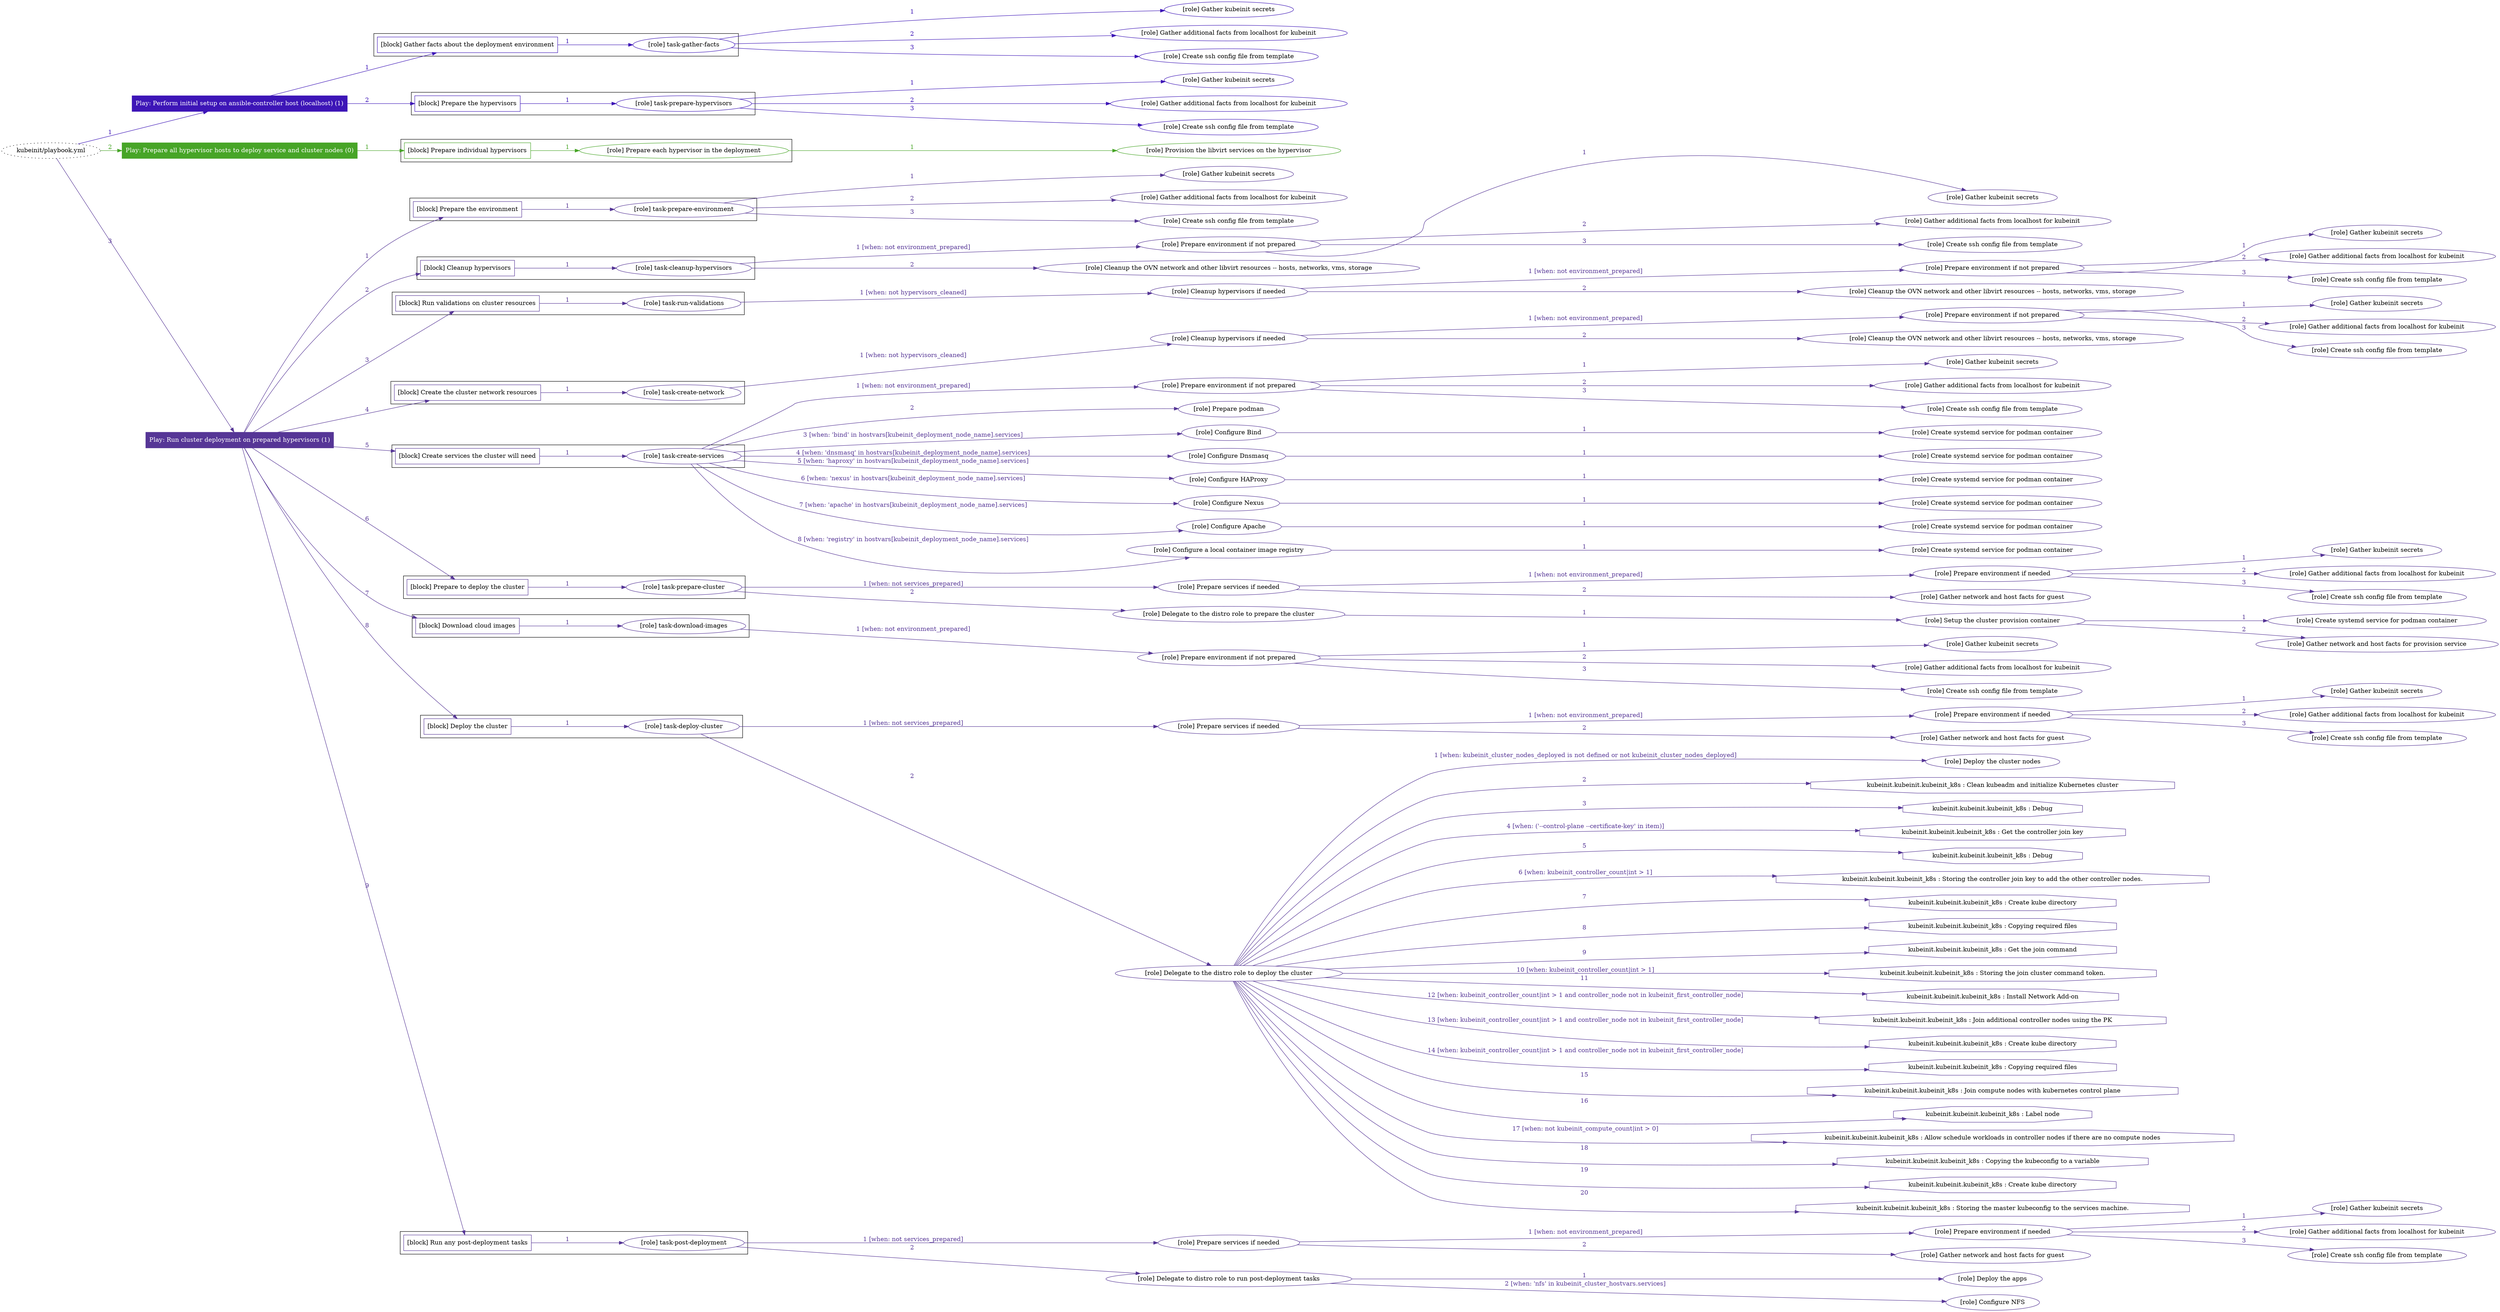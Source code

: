 digraph {
	graph [concentrate=true ordering=in rankdir=LR ratio=fill]
	edge [esep=5 sep=10]
	"kubeinit/playbook.yml" [URL="/home/runner/work/kubeinit/kubeinit/kubeinit/playbook.yml" id=playbook_e849020c style=dotted]
	play_079b0f81 [label="Play: Perform initial setup on ansible-controller host (localhost) (1)" URL="/home/runner/work/kubeinit/kubeinit/kubeinit/playbook.yml" color="#3d15b7" fontcolor="#ffffff" id=play_079b0f81 shape=box style=filled tooltip=localhost]
	"kubeinit/playbook.yml" -> play_079b0f81 [label="1 " color="#3d15b7" fontcolor="#3d15b7" id=edge_45ad3852 labeltooltip="1 " tooltip="1 "]
	subgraph "Gather kubeinit secrets" {
		role_7ce505f7 [label="[role] Gather kubeinit secrets" URL="/home/runner/.ansible/collections/ansible_collections/kubeinit/kubeinit/roles/kubeinit_prepare/tasks/gather_kubeinit_facts.yml" color="#3d15b7" id=role_7ce505f7 tooltip="Gather kubeinit secrets"]
	}
	subgraph "Gather additional facts from localhost for kubeinit" {
		role_3040c0e3 [label="[role] Gather additional facts from localhost for kubeinit" URL="/home/runner/.ansible/collections/ansible_collections/kubeinit/kubeinit/roles/kubeinit_prepare/tasks/gather_kubeinit_facts.yml" color="#3d15b7" id=role_3040c0e3 tooltip="Gather additional facts from localhost for kubeinit"]
	}
	subgraph "Create ssh config file from template" {
		role_af6deee8 [label="[role] Create ssh config file from template" URL="/home/runner/.ansible/collections/ansible_collections/kubeinit/kubeinit/roles/kubeinit_prepare/tasks/gather_kubeinit_facts.yml" color="#3d15b7" id=role_af6deee8 tooltip="Create ssh config file from template"]
	}
	subgraph "task-gather-facts" {
		role_af13029f [label="[role] task-gather-facts" URL="/home/runner/work/kubeinit/kubeinit/kubeinit/playbook.yml" color="#3d15b7" id=role_af13029f tooltip="task-gather-facts"]
		role_af13029f -> role_7ce505f7 [label="1 " color="#3d15b7" fontcolor="#3d15b7" id=edge_8f11e884 labeltooltip="1 " tooltip="1 "]
		role_af13029f -> role_3040c0e3 [label="2 " color="#3d15b7" fontcolor="#3d15b7" id=edge_c54538ff labeltooltip="2 " tooltip="2 "]
		role_af13029f -> role_af6deee8 [label="3 " color="#3d15b7" fontcolor="#3d15b7" id=edge_5f735859 labeltooltip="3 " tooltip="3 "]
	}
	subgraph "Gather kubeinit secrets" {
		role_069b675f [label="[role] Gather kubeinit secrets" URL="/home/runner/.ansible/collections/ansible_collections/kubeinit/kubeinit/roles/kubeinit_prepare/tasks/gather_kubeinit_facts.yml" color="#3d15b7" id=role_069b675f tooltip="Gather kubeinit secrets"]
	}
	subgraph "Gather additional facts from localhost for kubeinit" {
		role_322cee7b [label="[role] Gather additional facts from localhost for kubeinit" URL="/home/runner/.ansible/collections/ansible_collections/kubeinit/kubeinit/roles/kubeinit_prepare/tasks/gather_kubeinit_facts.yml" color="#3d15b7" id=role_322cee7b tooltip="Gather additional facts from localhost for kubeinit"]
	}
	subgraph "Create ssh config file from template" {
		role_4ddb1b45 [label="[role] Create ssh config file from template" URL="/home/runner/.ansible/collections/ansible_collections/kubeinit/kubeinit/roles/kubeinit_prepare/tasks/gather_kubeinit_facts.yml" color="#3d15b7" id=role_4ddb1b45 tooltip="Create ssh config file from template"]
	}
	subgraph "task-prepare-hypervisors" {
		role_40b99a8b [label="[role] task-prepare-hypervisors" URL="/home/runner/work/kubeinit/kubeinit/kubeinit/playbook.yml" color="#3d15b7" id=role_40b99a8b tooltip="task-prepare-hypervisors"]
		role_40b99a8b -> role_069b675f [label="1 " color="#3d15b7" fontcolor="#3d15b7" id=edge_ca0669f1 labeltooltip="1 " tooltip="1 "]
		role_40b99a8b -> role_322cee7b [label="2 " color="#3d15b7" fontcolor="#3d15b7" id=edge_b0c75333 labeltooltip="2 " tooltip="2 "]
		role_40b99a8b -> role_4ddb1b45 [label="3 " color="#3d15b7" fontcolor="#3d15b7" id=edge_7d9daab2 labeltooltip="3 " tooltip="3 "]
	}
	subgraph "Play: Perform initial setup on ansible-controller host (localhost) (1)" {
		play_079b0f81 -> block_33bbad3a [label=1 color="#3d15b7" fontcolor="#3d15b7" id=edge_59000c65 labeltooltip=1 tooltip=1]
		subgraph cluster_block_33bbad3a {
			block_33bbad3a [label="[block] Gather facts about the deployment environment" URL="/home/runner/work/kubeinit/kubeinit/kubeinit/playbook.yml" color="#3d15b7" id=block_33bbad3a labeltooltip="Gather facts about the deployment environment" shape=box tooltip="Gather facts about the deployment environment"]
			block_33bbad3a -> role_af13029f [label="1 " color="#3d15b7" fontcolor="#3d15b7" id=edge_e6eac797 labeltooltip="1 " tooltip="1 "]
		}
		play_079b0f81 -> block_6f59010f [label=2 color="#3d15b7" fontcolor="#3d15b7" id=edge_a3f970d8 labeltooltip=2 tooltip=2]
		subgraph cluster_block_6f59010f {
			block_6f59010f [label="[block] Prepare the hypervisors" URL="/home/runner/work/kubeinit/kubeinit/kubeinit/playbook.yml" color="#3d15b7" id=block_6f59010f labeltooltip="Prepare the hypervisors" shape=box tooltip="Prepare the hypervisors"]
			block_6f59010f -> role_40b99a8b [label="1 " color="#3d15b7" fontcolor="#3d15b7" id=edge_31436767 labeltooltip="1 " tooltip="1 "]
		}
	}
	play_d72ebd7b [label="Play: Prepare all hypervisor hosts to deploy service and cluster nodes (0)" URL="/home/runner/work/kubeinit/kubeinit/kubeinit/playbook.yml" color="#47a527" fontcolor="#ffffff" id=play_d72ebd7b shape=box style=filled tooltip="Play: Prepare all hypervisor hosts to deploy service and cluster nodes (0)"]
	"kubeinit/playbook.yml" -> play_d72ebd7b [label="2 " color="#47a527" fontcolor="#47a527" id=edge_b69e019f labeltooltip="2 " tooltip="2 "]
	subgraph "Provision the libvirt services on the hypervisor" {
		role_a6e4a046 [label="[role] Provision the libvirt services on the hypervisor" URL="/home/runner/.ansible/collections/ansible_collections/kubeinit/kubeinit/roles/kubeinit_prepare/tasks/prepare_hypervisor.yml" color="#47a527" id=role_a6e4a046 tooltip="Provision the libvirt services on the hypervisor"]
	}
	subgraph "Prepare each hypervisor in the deployment" {
		role_777d78fd [label="[role] Prepare each hypervisor in the deployment" URL="/home/runner/work/kubeinit/kubeinit/kubeinit/playbook.yml" color="#47a527" id=role_777d78fd tooltip="Prepare each hypervisor in the deployment"]
		role_777d78fd -> role_a6e4a046 [label="1 " color="#47a527" fontcolor="#47a527" id=edge_11109579 labeltooltip="1 " tooltip="1 "]
	}
	subgraph "Play: Prepare all hypervisor hosts to deploy service and cluster nodes (0)" {
		play_d72ebd7b -> block_11d56744 [label=1 color="#47a527" fontcolor="#47a527" id=edge_45d19533 labeltooltip=1 tooltip=1]
		subgraph cluster_block_11d56744 {
			block_11d56744 [label="[block] Prepare individual hypervisors" URL="/home/runner/work/kubeinit/kubeinit/kubeinit/playbook.yml" color="#47a527" id=block_11d56744 labeltooltip="Prepare individual hypervisors" shape=box tooltip="Prepare individual hypervisors"]
			block_11d56744 -> role_777d78fd [label="1 " color="#47a527" fontcolor="#47a527" id=edge_4df86a5a labeltooltip="1 " tooltip="1 "]
		}
	}
	play_868ede8a [label="Play: Run cluster deployment on prepared hypervisors (1)" URL="/home/runner/work/kubeinit/kubeinit/kubeinit/playbook.yml" color="#563696" fontcolor="#ffffff" id=play_868ede8a shape=box style=filled tooltip=localhost]
	"kubeinit/playbook.yml" -> play_868ede8a [label="3 " color="#563696" fontcolor="#563696" id=edge_f9e24354 labeltooltip="3 " tooltip="3 "]
	subgraph "Gather kubeinit secrets" {
		role_c3c502f3 [label="[role] Gather kubeinit secrets" URL="/home/runner/.ansible/collections/ansible_collections/kubeinit/kubeinit/roles/kubeinit_prepare/tasks/gather_kubeinit_facts.yml" color="#563696" id=role_c3c502f3 tooltip="Gather kubeinit secrets"]
	}
	subgraph "Gather additional facts from localhost for kubeinit" {
		role_27700360 [label="[role] Gather additional facts from localhost for kubeinit" URL="/home/runner/.ansible/collections/ansible_collections/kubeinit/kubeinit/roles/kubeinit_prepare/tasks/gather_kubeinit_facts.yml" color="#563696" id=role_27700360 tooltip="Gather additional facts from localhost for kubeinit"]
	}
	subgraph "Create ssh config file from template" {
		role_dd442590 [label="[role] Create ssh config file from template" URL="/home/runner/.ansible/collections/ansible_collections/kubeinit/kubeinit/roles/kubeinit_prepare/tasks/gather_kubeinit_facts.yml" color="#563696" id=role_dd442590 tooltip="Create ssh config file from template"]
	}
	subgraph "task-prepare-environment" {
		role_13a9c246 [label="[role] task-prepare-environment" URL="/home/runner/work/kubeinit/kubeinit/kubeinit/playbook.yml" color="#563696" id=role_13a9c246 tooltip="task-prepare-environment"]
		role_13a9c246 -> role_c3c502f3 [label="1 " color="#563696" fontcolor="#563696" id=edge_f182b093 labeltooltip="1 " tooltip="1 "]
		role_13a9c246 -> role_27700360 [label="2 " color="#563696" fontcolor="#563696" id=edge_5d416e3d labeltooltip="2 " tooltip="2 "]
		role_13a9c246 -> role_dd442590 [label="3 " color="#563696" fontcolor="#563696" id=edge_e9f1d6d3 labeltooltip="3 " tooltip="3 "]
	}
	subgraph "Gather kubeinit secrets" {
		role_23d960bb [label="[role] Gather kubeinit secrets" URL="/home/runner/.ansible/collections/ansible_collections/kubeinit/kubeinit/roles/kubeinit_prepare/tasks/gather_kubeinit_facts.yml" color="#563696" id=role_23d960bb tooltip="Gather kubeinit secrets"]
	}
	subgraph "Gather additional facts from localhost for kubeinit" {
		role_8ba2eb3c [label="[role] Gather additional facts from localhost for kubeinit" URL="/home/runner/.ansible/collections/ansible_collections/kubeinit/kubeinit/roles/kubeinit_prepare/tasks/gather_kubeinit_facts.yml" color="#563696" id=role_8ba2eb3c tooltip="Gather additional facts from localhost for kubeinit"]
	}
	subgraph "Create ssh config file from template" {
		role_41c95853 [label="[role] Create ssh config file from template" URL="/home/runner/.ansible/collections/ansible_collections/kubeinit/kubeinit/roles/kubeinit_prepare/tasks/gather_kubeinit_facts.yml" color="#563696" id=role_41c95853 tooltip="Create ssh config file from template"]
	}
	subgraph "Prepare environment if not prepared" {
		role_49005a04 [label="[role] Prepare environment if not prepared" URL="/home/runner/.ansible/collections/ansible_collections/kubeinit/kubeinit/roles/kubeinit_prepare/tasks/cleanup_hypervisors.yml" color="#563696" id=role_49005a04 tooltip="Prepare environment if not prepared"]
		role_49005a04 -> role_23d960bb [label="1 " color="#563696" fontcolor="#563696" id=edge_0268568c labeltooltip="1 " tooltip="1 "]
		role_49005a04 -> role_8ba2eb3c [label="2 " color="#563696" fontcolor="#563696" id=edge_fe0e7347 labeltooltip="2 " tooltip="2 "]
		role_49005a04 -> role_41c95853 [label="3 " color="#563696" fontcolor="#563696" id=edge_14f6a1d4 labeltooltip="3 " tooltip="3 "]
	}
	subgraph "Cleanup the OVN network and other libvirt resources -- hosts, networks, vms, storage" {
		role_a26b1030 [label="[role] Cleanup the OVN network and other libvirt resources -- hosts, networks, vms, storage" URL="/home/runner/.ansible/collections/ansible_collections/kubeinit/kubeinit/roles/kubeinit_prepare/tasks/cleanup_hypervisors.yml" color="#563696" id=role_a26b1030 tooltip="Cleanup the OVN network and other libvirt resources -- hosts, networks, vms, storage"]
	}
	subgraph "task-cleanup-hypervisors" {
		role_adb7ee0f [label="[role] task-cleanup-hypervisors" URL="/home/runner/work/kubeinit/kubeinit/kubeinit/playbook.yml" color="#563696" id=role_adb7ee0f tooltip="task-cleanup-hypervisors"]
		role_adb7ee0f -> role_49005a04 [label="1 [when: not environment_prepared]" color="#563696" fontcolor="#563696" id=edge_91eb6842 labeltooltip="1 [when: not environment_prepared]" tooltip="1 [when: not environment_prepared]"]
		role_adb7ee0f -> role_a26b1030 [label="2 " color="#563696" fontcolor="#563696" id=edge_c84b6361 labeltooltip="2 " tooltip="2 "]
	}
	subgraph "Gather kubeinit secrets" {
		role_6688b2fc [label="[role] Gather kubeinit secrets" URL="/home/runner/.ansible/collections/ansible_collections/kubeinit/kubeinit/roles/kubeinit_prepare/tasks/gather_kubeinit_facts.yml" color="#563696" id=role_6688b2fc tooltip="Gather kubeinit secrets"]
	}
	subgraph "Gather additional facts from localhost for kubeinit" {
		role_3ac7d3e2 [label="[role] Gather additional facts from localhost for kubeinit" URL="/home/runner/.ansible/collections/ansible_collections/kubeinit/kubeinit/roles/kubeinit_prepare/tasks/gather_kubeinit_facts.yml" color="#563696" id=role_3ac7d3e2 tooltip="Gather additional facts from localhost for kubeinit"]
	}
	subgraph "Create ssh config file from template" {
		role_f857d53f [label="[role] Create ssh config file from template" URL="/home/runner/.ansible/collections/ansible_collections/kubeinit/kubeinit/roles/kubeinit_prepare/tasks/gather_kubeinit_facts.yml" color="#563696" id=role_f857d53f tooltip="Create ssh config file from template"]
	}
	subgraph "Prepare environment if not prepared" {
		role_62f276fe [label="[role] Prepare environment if not prepared" URL="/home/runner/.ansible/collections/ansible_collections/kubeinit/kubeinit/roles/kubeinit_prepare/tasks/cleanup_hypervisors.yml" color="#563696" id=role_62f276fe tooltip="Prepare environment if not prepared"]
		role_62f276fe -> role_6688b2fc [label="1 " color="#563696" fontcolor="#563696" id=edge_6dbf72d5 labeltooltip="1 " tooltip="1 "]
		role_62f276fe -> role_3ac7d3e2 [label="2 " color="#563696" fontcolor="#563696" id=edge_4fbac6c8 labeltooltip="2 " tooltip="2 "]
		role_62f276fe -> role_f857d53f [label="3 " color="#563696" fontcolor="#563696" id=edge_31f81901 labeltooltip="3 " tooltip="3 "]
	}
	subgraph "Cleanup the OVN network and other libvirt resources -- hosts, networks, vms, storage" {
		role_c0dd82da [label="[role] Cleanup the OVN network and other libvirt resources -- hosts, networks, vms, storage" URL="/home/runner/.ansible/collections/ansible_collections/kubeinit/kubeinit/roles/kubeinit_prepare/tasks/cleanup_hypervisors.yml" color="#563696" id=role_c0dd82da tooltip="Cleanup the OVN network and other libvirt resources -- hosts, networks, vms, storage"]
	}
	subgraph "Cleanup hypervisors if needed" {
		role_70ae37ec [label="[role] Cleanup hypervisors if needed" URL="/home/runner/.ansible/collections/ansible_collections/kubeinit/kubeinit/roles/kubeinit_validations/tasks/main.yml" color="#563696" id=role_70ae37ec tooltip="Cleanup hypervisors if needed"]
		role_70ae37ec -> role_62f276fe [label="1 [when: not environment_prepared]" color="#563696" fontcolor="#563696" id=edge_66e9484f labeltooltip="1 [when: not environment_prepared]" tooltip="1 [when: not environment_prepared]"]
		role_70ae37ec -> role_c0dd82da [label="2 " color="#563696" fontcolor="#563696" id=edge_b42ed8e7 labeltooltip="2 " tooltip="2 "]
	}
	subgraph "task-run-validations" {
		role_9a3d5649 [label="[role] task-run-validations" URL="/home/runner/work/kubeinit/kubeinit/kubeinit/playbook.yml" color="#563696" id=role_9a3d5649 tooltip="task-run-validations"]
		role_9a3d5649 -> role_70ae37ec [label="1 [when: not hypervisors_cleaned]" color="#563696" fontcolor="#563696" id=edge_63b48f54 labeltooltip="1 [when: not hypervisors_cleaned]" tooltip="1 [when: not hypervisors_cleaned]"]
	}
	subgraph "Gather kubeinit secrets" {
		role_241d8875 [label="[role] Gather kubeinit secrets" URL="/home/runner/.ansible/collections/ansible_collections/kubeinit/kubeinit/roles/kubeinit_prepare/tasks/gather_kubeinit_facts.yml" color="#563696" id=role_241d8875 tooltip="Gather kubeinit secrets"]
	}
	subgraph "Gather additional facts from localhost for kubeinit" {
		role_0f11e01d [label="[role] Gather additional facts from localhost for kubeinit" URL="/home/runner/.ansible/collections/ansible_collections/kubeinit/kubeinit/roles/kubeinit_prepare/tasks/gather_kubeinit_facts.yml" color="#563696" id=role_0f11e01d tooltip="Gather additional facts from localhost for kubeinit"]
	}
	subgraph "Create ssh config file from template" {
		role_91dbeae6 [label="[role] Create ssh config file from template" URL="/home/runner/.ansible/collections/ansible_collections/kubeinit/kubeinit/roles/kubeinit_prepare/tasks/gather_kubeinit_facts.yml" color="#563696" id=role_91dbeae6 tooltip="Create ssh config file from template"]
	}
	subgraph "Prepare environment if not prepared" {
		role_57ae0025 [label="[role] Prepare environment if not prepared" URL="/home/runner/.ansible/collections/ansible_collections/kubeinit/kubeinit/roles/kubeinit_prepare/tasks/cleanup_hypervisors.yml" color="#563696" id=role_57ae0025 tooltip="Prepare environment if not prepared"]
		role_57ae0025 -> role_241d8875 [label="1 " color="#563696" fontcolor="#563696" id=edge_27c7e0c8 labeltooltip="1 " tooltip="1 "]
		role_57ae0025 -> role_0f11e01d [label="2 " color="#563696" fontcolor="#563696" id=edge_91a07b6d labeltooltip="2 " tooltip="2 "]
		role_57ae0025 -> role_91dbeae6 [label="3 " color="#563696" fontcolor="#563696" id=edge_e6fbe177 labeltooltip="3 " tooltip="3 "]
	}
	subgraph "Cleanup the OVN network and other libvirt resources -- hosts, networks, vms, storage" {
		role_50114248 [label="[role] Cleanup the OVN network and other libvirt resources -- hosts, networks, vms, storage" URL="/home/runner/.ansible/collections/ansible_collections/kubeinit/kubeinit/roles/kubeinit_prepare/tasks/cleanup_hypervisors.yml" color="#563696" id=role_50114248 tooltip="Cleanup the OVN network and other libvirt resources -- hosts, networks, vms, storage"]
	}
	subgraph "Cleanup hypervisors if needed" {
		role_2a994d86 [label="[role] Cleanup hypervisors if needed" URL="/home/runner/.ansible/collections/ansible_collections/kubeinit/kubeinit/roles/kubeinit_libvirt/tasks/create_network.yml" color="#563696" id=role_2a994d86 tooltip="Cleanup hypervisors if needed"]
		role_2a994d86 -> role_57ae0025 [label="1 [when: not environment_prepared]" color="#563696" fontcolor="#563696" id=edge_6542f7d3 labeltooltip="1 [when: not environment_prepared]" tooltip="1 [when: not environment_prepared]"]
		role_2a994d86 -> role_50114248 [label="2 " color="#563696" fontcolor="#563696" id=edge_2d38063b labeltooltip="2 " tooltip="2 "]
	}
	subgraph "task-create-network" {
		role_57e697fb [label="[role] task-create-network" URL="/home/runner/work/kubeinit/kubeinit/kubeinit/playbook.yml" color="#563696" id=role_57e697fb tooltip="task-create-network"]
		role_57e697fb -> role_2a994d86 [label="1 [when: not hypervisors_cleaned]" color="#563696" fontcolor="#563696" id=edge_61d6864b labeltooltip="1 [when: not hypervisors_cleaned]" tooltip="1 [when: not hypervisors_cleaned]"]
	}
	subgraph "Gather kubeinit secrets" {
		role_8ef25d63 [label="[role] Gather kubeinit secrets" URL="/home/runner/.ansible/collections/ansible_collections/kubeinit/kubeinit/roles/kubeinit_prepare/tasks/gather_kubeinit_facts.yml" color="#563696" id=role_8ef25d63 tooltip="Gather kubeinit secrets"]
	}
	subgraph "Gather additional facts from localhost for kubeinit" {
		role_f1ca0896 [label="[role] Gather additional facts from localhost for kubeinit" URL="/home/runner/.ansible/collections/ansible_collections/kubeinit/kubeinit/roles/kubeinit_prepare/tasks/gather_kubeinit_facts.yml" color="#563696" id=role_f1ca0896 tooltip="Gather additional facts from localhost for kubeinit"]
	}
	subgraph "Create ssh config file from template" {
		role_fca9d66c [label="[role] Create ssh config file from template" URL="/home/runner/.ansible/collections/ansible_collections/kubeinit/kubeinit/roles/kubeinit_prepare/tasks/gather_kubeinit_facts.yml" color="#563696" id=role_fca9d66c tooltip="Create ssh config file from template"]
	}
	subgraph "Prepare environment if not prepared" {
		role_52d3c9fd [label="[role] Prepare environment if not prepared" URL="/home/runner/.ansible/collections/ansible_collections/kubeinit/kubeinit/roles/kubeinit_services/tasks/main.yml" color="#563696" id=role_52d3c9fd tooltip="Prepare environment if not prepared"]
		role_52d3c9fd -> role_8ef25d63 [label="1 " color="#563696" fontcolor="#563696" id=edge_0eb88983 labeltooltip="1 " tooltip="1 "]
		role_52d3c9fd -> role_f1ca0896 [label="2 " color="#563696" fontcolor="#563696" id=edge_5c2c0544 labeltooltip="2 " tooltip="2 "]
		role_52d3c9fd -> role_fca9d66c [label="3 " color="#563696" fontcolor="#563696" id=edge_4154a884 labeltooltip="3 " tooltip="3 "]
	}
	subgraph "Prepare podman" {
		role_38fdfb10 [label="[role] Prepare podman" URL="/home/runner/.ansible/collections/ansible_collections/kubeinit/kubeinit/roles/kubeinit_services/tasks/00_create_service_pod.yml" color="#563696" id=role_38fdfb10 tooltip="Prepare podman"]
	}
	subgraph "Create systemd service for podman container" {
		role_48a77ee2 [label="[role] Create systemd service for podman container" URL="/home/runner/.ansible/collections/ansible_collections/kubeinit/kubeinit/roles/kubeinit_bind/tasks/main.yml" color="#563696" id=role_48a77ee2 tooltip="Create systemd service for podman container"]
	}
	subgraph "Configure Bind" {
		role_35de5e5b [label="[role] Configure Bind" URL="/home/runner/.ansible/collections/ansible_collections/kubeinit/kubeinit/roles/kubeinit_services/tasks/start_services_containers.yml" color="#563696" id=role_35de5e5b tooltip="Configure Bind"]
		role_35de5e5b -> role_48a77ee2 [label="1 " color="#563696" fontcolor="#563696" id=edge_e4893ac8 labeltooltip="1 " tooltip="1 "]
	}
	subgraph "Create systemd service for podman container" {
		role_ea8147d9 [label="[role] Create systemd service for podman container" URL="/home/runner/.ansible/collections/ansible_collections/kubeinit/kubeinit/roles/kubeinit_dnsmasq/tasks/main.yml" color="#563696" id=role_ea8147d9 tooltip="Create systemd service for podman container"]
	}
	subgraph "Configure Dnsmasq" {
		role_de5d92b6 [label="[role] Configure Dnsmasq" URL="/home/runner/.ansible/collections/ansible_collections/kubeinit/kubeinit/roles/kubeinit_services/tasks/start_services_containers.yml" color="#563696" id=role_de5d92b6 tooltip="Configure Dnsmasq"]
		role_de5d92b6 -> role_ea8147d9 [label="1 " color="#563696" fontcolor="#563696" id=edge_1e2f649e labeltooltip="1 " tooltip="1 "]
	}
	subgraph "Create systemd service for podman container" {
		role_da3f844a [label="[role] Create systemd service for podman container" URL="/home/runner/.ansible/collections/ansible_collections/kubeinit/kubeinit/roles/kubeinit_haproxy/tasks/main.yml" color="#563696" id=role_da3f844a tooltip="Create systemd service for podman container"]
	}
	subgraph "Configure HAProxy" {
		role_add655da [label="[role] Configure HAProxy" URL="/home/runner/.ansible/collections/ansible_collections/kubeinit/kubeinit/roles/kubeinit_services/tasks/start_services_containers.yml" color="#563696" id=role_add655da tooltip="Configure HAProxy"]
		role_add655da -> role_da3f844a [label="1 " color="#563696" fontcolor="#563696" id=edge_65ab2471 labeltooltip="1 " tooltip="1 "]
	}
	subgraph "Create systemd service for podman container" {
		role_8e03bdb6 [label="[role] Create systemd service for podman container" URL="/home/runner/.ansible/collections/ansible_collections/kubeinit/kubeinit/roles/kubeinit_nexus/tasks/main.yml" color="#563696" id=role_8e03bdb6 tooltip="Create systemd service for podman container"]
	}
	subgraph "Configure Nexus" {
		role_9300079b [label="[role] Configure Nexus" URL="/home/runner/.ansible/collections/ansible_collections/kubeinit/kubeinit/roles/kubeinit_services/tasks/start_services_containers.yml" color="#563696" id=role_9300079b tooltip="Configure Nexus"]
		role_9300079b -> role_8e03bdb6 [label="1 " color="#563696" fontcolor="#563696" id=edge_a8cecc50 labeltooltip="1 " tooltip="1 "]
	}
	subgraph "Create systemd service for podman container" {
		role_a79435ea [label="[role] Create systemd service for podman container" URL="/home/runner/.ansible/collections/ansible_collections/kubeinit/kubeinit/roles/kubeinit_apache/tasks/main.yml" color="#563696" id=role_a79435ea tooltip="Create systemd service for podman container"]
	}
	subgraph "Configure Apache" {
		role_3dfd2f34 [label="[role] Configure Apache" URL="/home/runner/.ansible/collections/ansible_collections/kubeinit/kubeinit/roles/kubeinit_services/tasks/start_services_containers.yml" color="#563696" id=role_3dfd2f34 tooltip="Configure Apache"]
		role_3dfd2f34 -> role_a79435ea [label="1 " color="#563696" fontcolor="#563696" id=edge_def2b9cf labeltooltip="1 " tooltip="1 "]
	}
	subgraph "Create systemd service for podman container" {
		role_2eaa0e9f [label="[role] Create systemd service for podman container" URL="/home/runner/.ansible/collections/ansible_collections/kubeinit/kubeinit/roles/kubeinit_registry/tasks/main.yml" color="#563696" id=role_2eaa0e9f tooltip="Create systemd service for podman container"]
	}
	subgraph "Configure a local container image registry" {
		role_40eca443 [label="[role] Configure a local container image registry" URL="/home/runner/.ansible/collections/ansible_collections/kubeinit/kubeinit/roles/kubeinit_services/tasks/start_services_containers.yml" color="#563696" id=role_40eca443 tooltip="Configure a local container image registry"]
		role_40eca443 -> role_2eaa0e9f [label="1 " color="#563696" fontcolor="#563696" id=edge_a407ea86 labeltooltip="1 " tooltip="1 "]
	}
	subgraph "task-create-services" {
		role_c7c660cc [label="[role] task-create-services" URL="/home/runner/work/kubeinit/kubeinit/kubeinit/playbook.yml" color="#563696" id=role_c7c660cc tooltip="task-create-services"]
		role_c7c660cc -> role_52d3c9fd [label="1 [when: not environment_prepared]" color="#563696" fontcolor="#563696" id=edge_b9c9c718 labeltooltip="1 [when: not environment_prepared]" tooltip="1 [when: not environment_prepared]"]
		role_c7c660cc -> role_38fdfb10 [label="2 " color="#563696" fontcolor="#563696" id=edge_4148be0c labeltooltip="2 " tooltip="2 "]
		role_c7c660cc -> role_35de5e5b [label="3 [when: 'bind' in hostvars[kubeinit_deployment_node_name].services]" color="#563696" fontcolor="#563696" id=edge_817117ec labeltooltip="3 [when: 'bind' in hostvars[kubeinit_deployment_node_name].services]" tooltip="3 [when: 'bind' in hostvars[kubeinit_deployment_node_name].services]"]
		role_c7c660cc -> role_de5d92b6 [label="4 [when: 'dnsmasq' in hostvars[kubeinit_deployment_node_name].services]" color="#563696" fontcolor="#563696" id=edge_2738fdb1 labeltooltip="4 [when: 'dnsmasq' in hostvars[kubeinit_deployment_node_name].services]" tooltip="4 [when: 'dnsmasq' in hostvars[kubeinit_deployment_node_name].services]"]
		role_c7c660cc -> role_add655da [label="5 [when: 'haproxy' in hostvars[kubeinit_deployment_node_name].services]" color="#563696" fontcolor="#563696" id=edge_6a8171e8 labeltooltip="5 [when: 'haproxy' in hostvars[kubeinit_deployment_node_name].services]" tooltip="5 [when: 'haproxy' in hostvars[kubeinit_deployment_node_name].services]"]
		role_c7c660cc -> role_9300079b [label="6 [when: 'nexus' in hostvars[kubeinit_deployment_node_name].services]" color="#563696" fontcolor="#563696" id=edge_7c42cbba labeltooltip="6 [when: 'nexus' in hostvars[kubeinit_deployment_node_name].services]" tooltip="6 [when: 'nexus' in hostvars[kubeinit_deployment_node_name].services]"]
		role_c7c660cc -> role_3dfd2f34 [label="7 [when: 'apache' in hostvars[kubeinit_deployment_node_name].services]" color="#563696" fontcolor="#563696" id=edge_3e2928c0 labeltooltip="7 [when: 'apache' in hostvars[kubeinit_deployment_node_name].services]" tooltip="7 [when: 'apache' in hostvars[kubeinit_deployment_node_name].services]"]
		role_c7c660cc -> role_40eca443 [label="8 [when: 'registry' in hostvars[kubeinit_deployment_node_name].services]" color="#563696" fontcolor="#563696" id=edge_33c818e4 labeltooltip="8 [when: 'registry' in hostvars[kubeinit_deployment_node_name].services]" tooltip="8 [when: 'registry' in hostvars[kubeinit_deployment_node_name].services]"]
	}
	subgraph "Gather kubeinit secrets" {
		role_66c9d547 [label="[role] Gather kubeinit secrets" URL="/home/runner/.ansible/collections/ansible_collections/kubeinit/kubeinit/roles/kubeinit_prepare/tasks/gather_kubeinit_facts.yml" color="#563696" id=role_66c9d547 tooltip="Gather kubeinit secrets"]
	}
	subgraph "Gather additional facts from localhost for kubeinit" {
		role_2ae44b49 [label="[role] Gather additional facts from localhost for kubeinit" URL="/home/runner/.ansible/collections/ansible_collections/kubeinit/kubeinit/roles/kubeinit_prepare/tasks/gather_kubeinit_facts.yml" color="#563696" id=role_2ae44b49 tooltip="Gather additional facts from localhost for kubeinit"]
	}
	subgraph "Create ssh config file from template" {
		role_8187cb21 [label="[role] Create ssh config file from template" URL="/home/runner/.ansible/collections/ansible_collections/kubeinit/kubeinit/roles/kubeinit_prepare/tasks/gather_kubeinit_facts.yml" color="#563696" id=role_8187cb21 tooltip="Create ssh config file from template"]
	}
	subgraph "Prepare environment if needed" {
		role_795d597a [label="[role] Prepare environment if needed" URL="/home/runner/.ansible/collections/ansible_collections/kubeinit/kubeinit/roles/kubeinit_services/tasks/prepare_services.yml" color="#563696" id=role_795d597a tooltip="Prepare environment if needed"]
		role_795d597a -> role_66c9d547 [label="1 " color="#563696" fontcolor="#563696" id=edge_fe79c360 labeltooltip="1 " tooltip="1 "]
		role_795d597a -> role_2ae44b49 [label="2 " color="#563696" fontcolor="#563696" id=edge_5a07cc83 labeltooltip="2 " tooltip="2 "]
		role_795d597a -> role_8187cb21 [label="3 " color="#563696" fontcolor="#563696" id=edge_1879692d labeltooltip="3 " tooltip="3 "]
	}
	subgraph "Gather network and host facts for guest" {
		role_d08ef033 [label="[role] Gather network and host facts for guest" URL="/home/runner/.ansible/collections/ansible_collections/kubeinit/kubeinit/roles/kubeinit_services/tasks/prepare_services.yml" color="#563696" id=role_d08ef033 tooltip="Gather network and host facts for guest"]
	}
	subgraph "Prepare services if needed" {
		role_b9be8c58 [label="[role] Prepare services if needed" URL="/home/runner/.ansible/collections/ansible_collections/kubeinit/kubeinit/roles/kubeinit_prepare/tasks/prepare_cluster.yml" color="#563696" id=role_b9be8c58 tooltip="Prepare services if needed"]
		role_b9be8c58 -> role_795d597a [label="1 [when: not environment_prepared]" color="#563696" fontcolor="#563696" id=edge_7dbbdbed labeltooltip="1 [when: not environment_prepared]" tooltip="1 [when: not environment_prepared]"]
		role_b9be8c58 -> role_d08ef033 [label="2 " color="#563696" fontcolor="#563696" id=edge_9c138687 labeltooltip="2 " tooltip="2 "]
	}
	subgraph "Create systemd service for podman container" {
		role_9add7cd4 [label="[role] Create systemd service for podman container" URL="/home/runner/.ansible/collections/ansible_collections/kubeinit/kubeinit/roles/kubeinit_services/tasks/create_provision_container.yml" color="#563696" id=role_9add7cd4 tooltip="Create systemd service for podman container"]
	}
	subgraph "Gather network and host facts for provision service" {
		role_96ae5877 [label="[role] Gather network and host facts for provision service" URL="/home/runner/.ansible/collections/ansible_collections/kubeinit/kubeinit/roles/kubeinit_services/tasks/create_provision_container.yml" color="#563696" id=role_96ae5877 tooltip="Gather network and host facts for provision service"]
	}
	subgraph "Setup the cluster provision container" {
		role_439b45d6 [label="[role] Setup the cluster provision container" URL="/home/runner/.ansible/collections/ansible_collections/kubeinit/kubeinit/roles/kubeinit_k8s/tasks/prepare_cluster.yml" color="#563696" id=role_439b45d6 tooltip="Setup the cluster provision container"]
		role_439b45d6 -> role_9add7cd4 [label="1 " color="#563696" fontcolor="#563696" id=edge_7a66f389 labeltooltip="1 " tooltip="1 "]
		role_439b45d6 -> role_96ae5877 [label="2 " color="#563696" fontcolor="#563696" id=edge_4713bbe1 labeltooltip="2 " tooltip="2 "]
	}
	subgraph "Delegate to the distro role to prepare the cluster" {
		role_0485858f [label="[role] Delegate to the distro role to prepare the cluster" URL="/home/runner/.ansible/collections/ansible_collections/kubeinit/kubeinit/roles/kubeinit_prepare/tasks/prepare_cluster.yml" color="#563696" id=role_0485858f tooltip="Delegate to the distro role to prepare the cluster"]
		role_0485858f -> role_439b45d6 [label="1 " color="#563696" fontcolor="#563696" id=edge_949acbae labeltooltip="1 " tooltip="1 "]
	}
	subgraph "task-prepare-cluster" {
		role_1f8482eb [label="[role] task-prepare-cluster" URL="/home/runner/work/kubeinit/kubeinit/kubeinit/playbook.yml" color="#563696" id=role_1f8482eb tooltip="task-prepare-cluster"]
		role_1f8482eb -> role_b9be8c58 [label="1 [when: not services_prepared]" color="#563696" fontcolor="#563696" id=edge_d31a1116 labeltooltip="1 [when: not services_prepared]" tooltip="1 [when: not services_prepared]"]
		role_1f8482eb -> role_0485858f [label="2 " color="#563696" fontcolor="#563696" id=edge_3790b1b6 labeltooltip="2 " tooltip="2 "]
	}
	subgraph "Gather kubeinit secrets" {
		role_549649c1 [label="[role] Gather kubeinit secrets" URL="/home/runner/.ansible/collections/ansible_collections/kubeinit/kubeinit/roles/kubeinit_prepare/tasks/gather_kubeinit_facts.yml" color="#563696" id=role_549649c1 tooltip="Gather kubeinit secrets"]
	}
	subgraph "Gather additional facts from localhost for kubeinit" {
		role_ce430846 [label="[role] Gather additional facts from localhost for kubeinit" URL="/home/runner/.ansible/collections/ansible_collections/kubeinit/kubeinit/roles/kubeinit_prepare/tasks/gather_kubeinit_facts.yml" color="#563696" id=role_ce430846 tooltip="Gather additional facts from localhost for kubeinit"]
	}
	subgraph "Create ssh config file from template" {
		role_411e642d [label="[role] Create ssh config file from template" URL="/home/runner/.ansible/collections/ansible_collections/kubeinit/kubeinit/roles/kubeinit_prepare/tasks/gather_kubeinit_facts.yml" color="#563696" id=role_411e642d tooltip="Create ssh config file from template"]
	}
	subgraph "Prepare environment if not prepared" {
		role_91240a6a [label="[role] Prepare environment if not prepared" URL="/home/runner/.ansible/collections/ansible_collections/kubeinit/kubeinit/roles/kubeinit_libvirt/tasks/download_cloud_images.yml" color="#563696" id=role_91240a6a tooltip="Prepare environment if not prepared"]
		role_91240a6a -> role_549649c1 [label="1 " color="#563696" fontcolor="#563696" id=edge_7a858b80 labeltooltip="1 " tooltip="1 "]
		role_91240a6a -> role_ce430846 [label="2 " color="#563696" fontcolor="#563696" id=edge_bc37f511 labeltooltip="2 " tooltip="2 "]
		role_91240a6a -> role_411e642d [label="3 " color="#563696" fontcolor="#563696" id=edge_2c81c52e labeltooltip="3 " tooltip="3 "]
	}
	subgraph "task-download-images" {
		role_490908f9 [label="[role] task-download-images" URL="/home/runner/work/kubeinit/kubeinit/kubeinit/playbook.yml" color="#563696" id=role_490908f9 tooltip="task-download-images"]
		role_490908f9 -> role_91240a6a [label="1 [when: not environment_prepared]" color="#563696" fontcolor="#563696" id=edge_e3b6acad labeltooltip="1 [when: not environment_prepared]" tooltip="1 [when: not environment_prepared]"]
	}
	subgraph "Gather kubeinit secrets" {
		role_26b416bc [label="[role] Gather kubeinit secrets" URL="/home/runner/.ansible/collections/ansible_collections/kubeinit/kubeinit/roles/kubeinit_prepare/tasks/gather_kubeinit_facts.yml" color="#563696" id=role_26b416bc tooltip="Gather kubeinit secrets"]
	}
	subgraph "Gather additional facts from localhost for kubeinit" {
		role_e65b89f4 [label="[role] Gather additional facts from localhost for kubeinit" URL="/home/runner/.ansible/collections/ansible_collections/kubeinit/kubeinit/roles/kubeinit_prepare/tasks/gather_kubeinit_facts.yml" color="#563696" id=role_e65b89f4 tooltip="Gather additional facts from localhost for kubeinit"]
	}
	subgraph "Create ssh config file from template" {
		role_8450c9d7 [label="[role] Create ssh config file from template" URL="/home/runner/.ansible/collections/ansible_collections/kubeinit/kubeinit/roles/kubeinit_prepare/tasks/gather_kubeinit_facts.yml" color="#563696" id=role_8450c9d7 tooltip="Create ssh config file from template"]
	}
	subgraph "Prepare environment if needed" {
		role_30d38d33 [label="[role] Prepare environment if needed" URL="/home/runner/.ansible/collections/ansible_collections/kubeinit/kubeinit/roles/kubeinit_services/tasks/prepare_services.yml" color="#563696" id=role_30d38d33 tooltip="Prepare environment if needed"]
		role_30d38d33 -> role_26b416bc [label="1 " color="#563696" fontcolor="#563696" id=edge_ffe82ec9 labeltooltip="1 " tooltip="1 "]
		role_30d38d33 -> role_e65b89f4 [label="2 " color="#563696" fontcolor="#563696" id=edge_69473dd0 labeltooltip="2 " tooltip="2 "]
		role_30d38d33 -> role_8450c9d7 [label="3 " color="#563696" fontcolor="#563696" id=edge_d1a5f5eb labeltooltip="3 " tooltip="3 "]
	}
	subgraph "Gather network and host facts for guest" {
		role_57528e2c [label="[role] Gather network and host facts for guest" URL="/home/runner/.ansible/collections/ansible_collections/kubeinit/kubeinit/roles/kubeinit_services/tasks/prepare_services.yml" color="#563696" id=role_57528e2c tooltip="Gather network and host facts for guest"]
	}
	subgraph "Prepare services if needed" {
		role_993e9fae [label="[role] Prepare services if needed" URL="/home/runner/.ansible/collections/ansible_collections/kubeinit/kubeinit/roles/kubeinit_prepare/tasks/deploy_cluster.yml" color="#563696" id=role_993e9fae tooltip="Prepare services if needed"]
		role_993e9fae -> role_30d38d33 [label="1 [when: not environment_prepared]" color="#563696" fontcolor="#563696" id=edge_62464c93 labeltooltip="1 [when: not environment_prepared]" tooltip="1 [when: not environment_prepared]"]
		role_993e9fae -> role_57528e2c [label="2 " color="#563696" fontcolor="#563696" id=edge_a9e59fe0 labeltooltip="2 " tooltip="2 "]
	}
	subgraph "Deploy the cluster nodes" {
		role_72cbcd89 [label="[role] Deploy the cluster nodes" URL="/home/runner/.ansible/collections/ansible_collections/kubeinit/kubeinit/roles/kubeinit_k8s/tasks/main.yml" color="#563696" id=role_72cbcd89 tooltip="Deploy the cluster nodes"]
	}
	subgraph "Delegate to the distro role to deploy the cluster" {
		role_7cb4bce8 [label="[role] Delegate to the distro role to deploy the cluster" URL="/home/runner/.ansible/collections/ansible_collections/kubeinit/kubeinit/roles/kubeinit_prepare/tasks/deploy_cluster.yml" color="#563696" id=role_7cb4bce8 tooltip="Delegate to the distro role to deploy the cluster"]
		role_7cb4bce8 -> role_72cbcd89 [label="1 [when: kubeinit_cluster_nodes_deployed is not defined or not kubeinit_cluster_nodes_deployed]" color="#563696" fontcolor="#563696" id=edge_923a7f91 labeltooltip="1 [when: kubeinit_cluster_nodes_deployed is not defined or not kubeinit_cluster_nodes_deployed]" tooltip="1 [when: kubeinit_cluster_nodes_deployed is not defined or not kubeinit_cluster_nodes_deployed]"]
		task_36ca7076 [label="kubeinit.kubeinit.kubeinit_k8s : Clean kubeadm and initialize Kubernetes cluster" URL="/home/runner/.ansible/collections/ansible_collections/kubeinit/kubeinit/roles/kubeinit_k8s/tasks/main.yml" color="#563696" id=task_36ca7076 shape=octagon tooltip="kubeinit.kubeinit.kubeinit_k8s : Clean kubeadm and initialize Kubernetes cluster"]
		role_7cb4bce8 -> task_36ca7076 [label="2 " color="#563696" fontcolor="#563696" id=edge_0d267f15 labeltooltip="2 " tooltip="2 "]
		task_8c8fc50a [label="kubeinit.kubeinit.kubeinit_k8s : Debug" URL="/home/runner/.ansible/collections/ansible_collections/kubeinit/kubeinit/roles/kubeinit_k8s/tasks/main.yml" color="#563696" id=task_8c8fc50a shape=octagon tooltip="kubeinit.kubeinit.kubeinit_k8s : Debug"]
		role_7cb4bce8 -> task_8c8fc50a [label="3 " color="#563696" fontcolor="#563696" id=edge_83d35ae0 labeltooltip="3 " tooltip="3 "]
		task_4a0b64f8 [label="kubeinit.kubeinit.kubeinit_k8s : Get the controller join key" URL="/home/runner/.ansible/collections/ansible_collections/kubeinit/kubeinit/roles/kubeinit_k8s/tasks/main.yml" color="#563696" id=task_4a0b64f8 shape=octagon tooltip="kubeinit.kubeinit.kubeinit_k8s : Get the controller join key"]
		role_7cb4bce8 -> task_4a0b64f8 [label="4 [when: ('--control-plane --certificate-key' in item)]" color="#563696" fontcolor="#563696" id=edge_1ed86ea3 labeltooltip="4 [when: ('--control-plane --certificate-key' in item)]" tooltip="4 [when: ('--control-plane --certificate-key' in item)]"]
		task_e351bb32 [label="kubeinit.kubeinit.kubeinit_k8s : Debug" URL="/home/runner/.ansible/collections/ansible_collections/kubeinit/kubeinit/roles/kubeinit_k8s/tasks/main.yml" color="#563696" id=task_e351bb32 shape=octagon tooltip="kubeinit.kubeinit.kubeinit_k8s : Debug"]
		role_7cb4bce8 -> task_e351bb32 [label="5 " color="#563696" fontcolor="#563696" id=edge_b5dd8798 labeltooltip="5 " tooltip="5 "]
		task_e9bc4526 [label="kubeinit.kubeinit.kubeinit_k8s : Storing the controller join key to add the other controller nodes." URL="/home/runner/.ansible/collections/ansible_collections/kubeinit/kubeinit/roles/kubeinit_k8s/tasks/main.yml" color="#563696" id=task_e9bc4526 shape=octagon tooltip="kubeinit.kubeinit.kubeinit_k8s : Storing the controller join key to add the other controller nodes."]
		role_7cb4bce8 -> task_e9bc4526 [label="6 [when: kubeinit_controller_count|int > 1]" color="#563696" fontcolor="#563696" id=edge_d3e01c20 labeltooltip="6 [when: kubeinit_controller_count|int > 1]" tooltip="6 [when: kubeinit_controller_count|int > 1]"]
		task_84903bf7 [label="kubeinit.kubeinit.kubeinit_k8s : Create kube directory" URL="/home/runner/.ansible/collections/ansible_collections/kubeinit/kubeinit/roles/kubeinit_k8s/tasks/main.yml" color="#563696" id=task_84903bf7 shape=octagon tooltip="kubeinit.kubeinit.kubeinit_k8s : Create kube directory"]
		role_7cb4bce8 -> task_84903bf7 [label="7 " color="#563696" fontcolor="#563696" id=edge_70d3ae76 labeltooltip="7 " tooltip="7 "]
		task_97930506 [label="kubeinit.kubeinit.kubeinit_k8s : Copying required files" URL="/home/runner/.ansible/collections/ansible_collections/kubeinit/kubeinit/roles/kubeinit_k8s/tasks/main.yml" color="#563696" id=task_97930506 shape=octagon tooltip="kubeinit.kubeinit.kubeinit_k8s : Copying required files"]
		role_7cb4bce8 -> task_97930506 [label="8 " color="#563696" fontcolor="#563696" id=edge_bdd33d90 labeltooltip="8 " tooltip="8 "]
		task_314bd261 [label="kubeinit.kubeinit.kubeinit_k8s : Get the join command" URL="/home/runner/.ansible/collections/ansible_collections/kubeinit/kubeinit/roles/kubeinit_k8s/tasks/main.yml" color="#563696" id=task_314bd261 shape=octagon tooltip="kubeinit.kubeinit.kubeinit_k8s : Get the join command"]
		role_7cb4bce8 -> task_314bd261 [label="9 " color="#563696" fontcolor="#563696" id=edge_ac3224e9 labeltooltip="9 " tooltip="9 "]
		task_eb4dfb93 [label="kubeinit.kubeinit.kubeinit_k8s : Storing the join cluster command token." URL="/home/runner/.ansible/collections/ansible_collections/kubeinit/kubeinit/roles/kubeinit_k8s/tasks/main.yml" color="#563696" id=task_eb4dfb93 shape=octagon tooltip="kubeinit.kubeinit.kubeinit_k8s : Storing the join cluster command token."]
		role_7cb4bce8 -> task_eb4dfb93 [label="10 [when: kubeinit_controller_count|int > 1]" color="#563696" fontcolor="#563696" id=edge_fb118fd8 labeltooltip="10 [when: kubeinit_controller_count|int > 1]" tooltip="10 [when: kubeinit_controller_count|int > 1]"]
		task_a4c8c5a9 [label="kubeinit.kubeinit.kubeinit_k8s : Install Network Add-on" URL="/home/runner/.ansible/collections/ansible_collections/kubeinit/kubeinit/roles/kubeinit_k8s/tasks/main.yml" color="#563696" id=task_a4c8c5a9 shape=octagon tooltip="kubeinit.kubeinit.kubeinit_k8s : Install Network Add-on"]
		role_7cb4bce8 -> task_a4c8c5a9 [label="11 " color="#563696" fontcolor="#563696" id=edge_8d505e5f labeltooltip="11 " tooltip="11 "]
		task_de9a4efe [label="kubeinit.kubeinit.kubeinit_k8s : Join additional controller nodes using the PK" URL="/home/runner/.ansible/collections/ansible_collections/kubeinit/kubeinit/roles/kubeinit_k8s/tasks/main.yml" color="#563696" id=task_de9a4efe shape=octagon tooltip="kubeinit.kubeinit.kubeinit_k8s : Join additional controller nodes using the PK"]
		role_7cb4bce8 -> task_de9a4efe [label="12 [when: kubeinit_controller_count|int > 1 and controller_node not in kubeinit_first_controller_node]" color="#563696" fontcolor="#563696" id=edge_b6175e6c labeltooltip="12 [when: kubeinit_controller_count|int > 1 and controller_node not in kubeinit_first_controller_node]" tooltip="12 [when: kubeinit_controller_count|int > 1 and controller_node not in kubeinit_first_controller_node]"]
		task_a71443bc [label="kubeinit.kubeinit.kubeinit_k8s : Create kube directory" URL="/home/runner/.ansible/collections/ansible_collections/kubeinit/kubeinit/roles/kubeinit_k8s/tasks/main.yml" color="#563696" id=task_a71443bc shape=octagon tooltip="kubeinit.kubeinit.kubeinit_k8s : Create kube directory"]
		role_7cb4bce8 -> task_a71443bc [label="13 [when: kubeinit_controller_count|int > 1 and controller_node not in kubeinit_first_controller_node]" color="#563696" fontcolor="#563696" id=edge_4375c314 labeltooltip="13 [when: kubeinit_controller_count|int > 1 and controller_node not in kubeinit_first_controller_node]" tooltip="13 [when: kubeinit_controller_count|int > 1 and controller_node not in kubeinit_first_controller_node]"]
		task_22b1d191 [label="kubeinit.kubeinit.kubeinit_k8s : Copying required files" URL="/home/runner/.ansible/collections/ansible_collections/kubeinit/kubeinit/roles/kubeinit_k8s/tasks/main.yml" color="#563696" id=task_22b1d191 shape=octagon tooltip="kubeinit.kubeinit.kubeinit_k8s : Copying required files"]
		role_7cb4bce8 -> task_22b1d191 [label="14 [when: kubeinit_controller_count|int > 1 and controller_node not in kubeinit_first_controller_node]" color="#563696" fontcolor="#563696" id=edge_245c2977 labeltooltip="14 [when: kubeinit_controller_count|int > 1 and controller_node not in kubeinit_first_controller_node]" tooltip="14 [when: kubeinit_controller_count|int > 1 and controller_node not in kubeinit_first_controller_node]"]
		task_e4510fc6 [label="kubeinit.kubeinit.kubeinit_k8s : Join compute nodes with kubernetes control plane" URL="/home/runner/.ansible/collections/ansible_collections/kubeinit/kubeinit/roles/kubeinit_k8s/tasks/main.yml" color="#563696" id=task_e4510fc6 shape=octagon tooltip="kubeinit.kubeinit.kubeinit_k8s : Join compute nodes with kubernetes control plane"]
		role_7cb4bce8 -> task_e4510fc6 [label="15 " color="#563696" fontcolor="#563696" id=edge_9a3830e5 labeltooltip="15 " tooltip="15 "]
		task_7c353194 [label="kubeinit.kubeinit.kubeinit_k8s : Label node" URL="/home/runner/.ansible/collections/ansible_collections/kubeinit/kubeinit/roles/kubeinit_k8s/tasks/main.yml" color="#563696" id=task_7c353194 shape=octagon tooltip="kubeinit.kubeinit.kubeinit_k8s : Label node"]
		role_7cb4bce8 -> task_7c353194 [label="16 " color="#563696" fontcolor="#563696" id=edge_d5a5ee71 labeltooltip="16 " tooltip="16 "]
		task_28c226f3 [label="kubeinit.kubeinit.kubeinit_k8s : Allow schedule workloads in controller nodes if there are no compute nodes" URL="/home/runner/.ansible/collections/ansible_collections/kubeinit/kubeinit/roles/kubeinit_k8s/tasks/main.yml" color="#563696" id=task_28c226f3 shape=octagon tooltip="kubeinit.kubeinit.kubeinit_k8s : Allow schedule workloads in controller nodes if there are no compute nodes"]
		role_7cb4bce8 -> task_28c226f3 [label="17 [when: not kubeinit_compute_count|int > 0]" color="#563696" fontcolor="#563696" id=edge_03be1911 labeltooltip="17 [when: not kubeinit_compute_count|int > 0]" tooltip="17 [when: not kubeinit_compute_count|int > 0]"]
		task_5cedfdd3 [label="kubeinit.kubeinit.kubeinit_k8s : Copying the kubeconfig to a variable" URL="/home/runner/.ansible/collections/ansible_collections/kubeinit/kubeinit/roles/kubeinit_k8s/tasks/main.yml" color="#563696" id=task_5cedfdd3 shape=octagon tooltip="kubeinit.kubeinit.kubeinit_k8s : Copying the kubeconfig to a variable"]
		role_7cb4bce8 -> task_5cedfdd3 [label="18 " color="#563696" fontcolor="#563696" id=edge_4f6866b0 labeltooltip="18 " tooltip="18 "]
		task_3338635d [label="kubeinit.kubeinit.kubeinit_k8s : Create kube directory" URL="/home/runner/.ansible/collections/ansible_collections/kubeinit/kubeinit/roles/kubeinit_k8s/tasks/main.yml" color="#563696" id=task_3338635d shape=octagon tooltip="kubeinit.kubeinit.kubeinit_k8s : Create kube directory"]
		role_7cb4bce8 -> task_3338635d [label="19 " color="#563696" fontcolor="#563696" id=edge_098c44b2 labeltooltip="19 " tooltip="19 "]
		task_928ee65f [label="kubeinit.kubeinit.kubeinit_k8s : Storing the master kubeconfig to the services machine." URL="/home/runner/.ansible/collections/ansible_collections/kubeinit/kubeinit/roles/kubeinit_k8s/tasks/main.yml" color="#563696" id=task_928ee65f shape=octagon tooltip="kubeinit.kubeinit.kubeinit_k8s : Storing the master kubeconfig to the services machine."]
		role_7cb4bce8 -> task_928ee65f [label="20 " color="#563696" fontcolor="#563696" id=edge_6c36ee24 labeltooltip="20 " tooltip="20 "]
	}
	subgraph "task-deploy-cluster" {
		role_5074c705 [label="[role] task-deploy-cluster" URL="/home/runner/work/kubeinit/kubeinit/kubeinit/playbook.yml" color="#563696" id=role_5074c705 tooltip="task-deploy-cluster"]
		role_5074c705 -> role_993e9fae [label="1 [when: not services_prepared]" color="#563696" fontcolor="#563696" id=edge_7ab1fdf4 labeltooltip="1 [when: not services_prepared]" tooltip="1 [when: not services_prepared]"]
		role_5074c705 -> role_7cb4bce8 [label="2 " color="#563696" fontcolor="#563696" id=edge_418cc0da labeltooltip="2 " tooltip="2 "]
	}
	subgraph "Gather kubeinit secrets" {
		role_a2f48090 [label="[role] Gather kubeinit secrets" URL="/home/runner/.ansible/collections/ansible_collections/kubeinit/kubeinit/roles/kubeinit_prepare/tasks/gather_kubeinit_facts.yml" color="#563696" id=role_a2f48090 tooltip="Gather kubeinit secrets"]
	}
	subgraph "Gather additional facts from localhost for kubeinit" {
		role_6b4c4f2a [label="[role] Gather additional facts from localhost for kubeinit" URL="/home/runner/.ansible/collections/ansible_collections/kubeinit/kubeinit/roles/kubeinit_prepare/tasks/gather_kubeinit_facts.yml" color="#563696" id=role_6b4c4f2a tooltip="Gather additional facts from localhost for kubeinit"]
	}
	subgraph "Create ssh config file from template" {
		role_f4770dbb [label="[role] Create ssh config file from template" URL="/home/runner/.ansible/collections/ansible_collections/kubeinit/kubeinit/roles/kubeinit_prepare/tasks/gather_kubeinit_facts.yml" color="#563696" id=role_f4770dbb tooltip="Create ssh config file from template"]
	}
	subgraph "Prepare environment if needed" {
		role_8022c217 [label="[role] Prepare environment if needed" URL="/home/runner/.ansible/collections/ansible_collections/kubeinit/kubeinit/roles/kubeinit_services/tasks/prepare_services.yml" color="#563696" id=role_8022c217 tooltip="Prepare environment if needed"]
		role_8022c217 -> role_a2f48090 [label="1 " color="#563696" fontcolor="#563696" id=edge_802c94ab labeltooltip="1 " tooltip="1 "]
		role_8022c217 -> role_6b4c4f2a [label="2 " color="#563696" fontcolor="#563696" id=edge_308c35e8 labeltooltip="2 " tooltip="2 "]
		role_8022c217 -> role_f4770dbb [label="3 " color="#563696" fontcolor="#563696" id=edge_f16e9dd2 labeltooltip="3 " tooltip="3 "]
	}
	subgraph "Gather network and host facts for guest" {
		role_ccb295ee [label="[role] Gather network and host facts for guest" URL="/home/runner/.ansible/collections/ansible_collections/kubeinit/kubeinit/roles/kubeinit_services/tasks/prepare_services.yml" color="#563696" id=role_ccb295ee tooltip="Gather network and host facts for guest"]
	}
	subgraph "Prepare services if needed" {
		role_7fcecff4 [label="[role] Prepare services if needed" URL="/home/runner/.ansible/collections/ansible_collections/kubeinit/kubeinit/roles/kubeinit_prepare/tasks/post_deployment.yml" color="#563696" id=role_7fcecff4 tooltip="Prepare services if needed"]
		role_7fcecff4 -> role_8022c217 [label="1 [when: not environment_prepared]" color="#563696" fontcolor="#563696" id=edge_50642146 labeltooltip="1 [when: not environment_prepared]" tooltip="1 [when: not environment_prepared]"]
		role_7fcecff4 -> role_ccb295ee [label="2 " color="#563696" fontcolor="#563696" id=edge_5c883b67 labeltooltip="2 " tooltip="2 "]
	}
	subgraph "Deploy the apps" {
		role_55c43bce [label="[role] Deploy the apps" URL="/home/runner/.ansible/collections/ansible_collections/kubeinit/kubeinit/roles/kubeinit_k8s/tasks/post_deployment_tasks.yml" color="#563696" id=role_55c43bce tooltip="Deploy the apps"]
	}
	subgraph "Configure NFS" {
		role_39e8598f [label="[role] Configure NFS" URL="/home/runner/.ansible/collections/ansible_collections/kubeinit/kubeinit/roles/kubeinit_k8s/tasks/post_deployment_tasks.yml" color="#563696" id=role_39e8598f tooltip="Configure NFS"]
	}
	subgraph "Delegate to distro role to run post-deployment tasks" {
		role_8a69f601 [label="[role] Delegate to distro role to run post-deployment tasks" URL="/home/runner/.ansible/collections/ansible_collections/kubeinit/kubeinit/roles/kubeinit_prepare/tasks/post_deployment.yml" color="#563696" id=role_8a69f601 tooltip="Delegate to distro role to run post-deployment tasks"]
		role_8a69f601 -> role_55c43bce [label="1 " color="#563696" fontcolor="#563696" id=edge_a1de23c7 labeltooltip="1 " tooltip="1 "]
		role_8a69f601 -> role_39e8598f [label="2 [when: 'nfs' in kubeinit_cluster_hostvars.services]" color="#563696" fontcolor="#563696" id=edge_07cba64d labeltooltip="2 [when: 'nfs' in kubeinit_cluster_hostvars.services]" tooltip="2 [when: 'nfs' in kubeinit_cluster_hostvars.services]"]
	}
	subgraph "task-post-deployment" {
		role_bac6e6d0 [label="[role] task-post-deployment" URL="/home/runner/work/kubeinit/kubeinit/kubeinit/playbook.yml" color="#563696" id=role_bac6e6d0 tooltip="task-post-deployment"]
		role_bac6e6d0 -> role_7fcecff4 [label="1 [when: not services_prepared]" color="#563696" fontcolor="#563696" id=edge_17f21d08 labeltooltip="1 [when: not services_prepared]" tooltip="1 [when: not services_prepared]"]
		role_bac6e6d0 -> role_8a69f601 [label="2 " color="#563696" fontcolor="#563696" id=edge_ea7955bf labeltooltip="2 " tooltip="2 "]
	}
	subgraph "Play: Run cluster deployment on prepared hypervisors (1)" {
		play_868ede8a -> block_338dac10 [label=1 color="#563696" fontcolor="#563696" id=edge_441f6f18 labeltooltip=1 tooltip=1]
		subgraph cluster_block_338dac10 {
			block_338dac10 [label="[block] Prepare the environment" URL="/home/runner/work/kubeinit/kubeinit/kubeinit/playbook.yml" color="#563696" id=block_338dac10 labeltooltip="Prepare the environment" shape=box tooltip="Prepare the environment"]
			block_338dac10 -> role_13a9c246 [label="1 " color="#563696" fontcolor="#563696" id=edge_de573775 labeltooltip="1 " tooltip="1 "]
		}
		play_868ede8a -> block_15abe073 [label=2 color="#563696" fontcolor="#563696" id=edge_18ec5b9e labeltooltip=2 tooltip=2]
		subgraph cluster_block_15abe073 {
			block_15abe073 [label="[block] Cleanup hypervisors" URL="/home/runner/work/kubeinit/kubeinit/kubeinit/playbook.yml" color="#563696" id=block_15abe073 labeltooltip="Cleanup hypervisors" shape=box tooltip="Cleanup hypervisors"]
			block_15abe073 -> role_adb7ee0f [label="1 " color="#563696" fontcolor="#563696" id=edge_40678707 labeltooltip="1 " tooltip="1 "]
		}
		play_868ede8a -> block_28a91aaf [label=3 color="#563696" fontcolor="#563696" id=edge_3fd9ecf6 labeltooltip=3 tooltip=3]
		subgraph cluster_block_28a91aaf {
			block_28a91aaf [label="[block] Run validations on cluster resources" URL="/home/runner/work/kubeinit/kubeinit/kubeinit/playbook.yml" color="#563696" id=block_28a91aaf labeltooltip="Run validations on cluster resources" shape=box tooltip="Run validations on cluster resources"]
			block_28a91aaf -> role_9a3d5649 [label="1 " color="#563696" fontcolor="#563696" id=edge_d3097a65 labeltooltip="1 " tooltip="1 "]
		}
		play_868ede8a -> block_7bbfd44a [label=4 color="#563696" fontcolor="#563696" id=edge_b5e270af labeltooltip=4 tooltip=4]
		subgraph cluster_block_7bbfd44a {
			block_7bbfd44a [label="[block] Create the cluster network resources" URL="/home/runner/work/kubeinit/kubeinit/kubeinit/playbook.yml" color="#563696" id=block_7bbfd44a labeltooltip="Create the cluster network resources" shape=box tooltip="Create the cluster network resources"]
			block_7bbfd44a -> role_57e697fb [label="1 " color="#563696" fontcolor="#563696" id=edge_37f9c702 labeltooltip="1 " tooltip="1 "]
		}
		play_868ede8a -> block_c55e9f30 [label=5 color="#563696" fontcolor="#563696" id=edge_b8066178 labeltooltip=5 tooltip=5]
		subgraph cluster_block_c55e9f30 {
			block_c55e9f30 [label="[block] Create services the cluster will need" URL="/home/runner/work/kubeinit/kubeinit/kubeinit/playbook.yml" color="#563696" id=block_c55e9f30 labeltooltip="Create services the cluster will need" shape=box tooltip="Create services the cluster will need"]
			block_c55e9f30 -> role_c7c660cc [label="1 " color="#563696" fontcolor="#563696" id=edge_ac27a76e labeltooltip="1 " tooltip="1 "]
		}
		play_868ede8a -> block_a19e285c [label=6 color="#563696" fontcolor="#563696" id=edge_687e89ed labeltooltip=6 tooltip=6]
		subgraph cluster_block_a19e285c {
			block_a19e285c [label="[block] Prepare to deploy the cluster" URL="/home/runner/work/kubeinit/kubeinit/kubeinit/playbook.yml" color="#563696" id=block_a19e285c labeltooltip="Prepare to deploy the cluster" shape=box tooltip="Prepare to deploy the cluster"]
			block_a19e285c -> role_1f8482eb [label="1 " color="#563696" fontcolor="#563696" id=edge_95cbfc6c labeltooltip="1 " tooltip="1 "]
		}
		play_868ede8a -> block_177a42eb [label=7 color="#563696" fontcolor="#563696" id=edge_5d3d52ea labeltooltip=7 tooltip=7]
		subgraph cluster_block_177a42eb {
			block_177a42eb [label="[block] Download cloud images" URL="/home/runner/work/kubeinit/kubeinit/kubeinit/playbook.yml" color="#563696" id=block_177a42eb labeltooltip="Download cloud images" shape=box tooltip="Download cloud images"]
			block_177a42eb -> role_490908f9 [label="1 " color="#563696" fontcolor="#563696" id=edge_a7c7eb6f labeltooltip="1 " tooltip="1 "]
		}
		play_868ede8a -> block_252781bb [label=8 color="#563696" fontcolor="#563696" id=edge_ca235f15 labeltooltip=8 tooltip=8]
		subgraph cluster_block_252781bb {
			block_252781bb [label="[block] Deploy the cluster" URL="/home/runner/work/kubeinit/kubeinit/kubeinit/playbook.yml" color="#563696" id=block_252781bb labeltooltip="Deploy the cluster" shape=box tooltip="Deploy the cluster"]
			block_252781bb -> role_5074c705 [label="1 " color="#563696" fontcolor="#563696" id=edge_3e30a978 labeltooltip="1 " tooltip="1 "]
		}
		play_868ede8a -> block_4027ce03 [label=9 color="#563696" fontcolor="#563696" id=edge_8cb44285 labeltooltip=9 tooltip=9]
		subgraph cluster_block_4027ce03 {
			block_4027ce03 [label="[block] Run any post-deployment tasks" URL="/home/runner/work/kubeinit/kubeinit/kubeinit/playbook.yml" color="#563696" id=block_4027ce03 labeltooltip="Run any post-deployment tasks" shape=box tooltip="Run any post-deployment tasks"]
			block_4027ce03 -> role_bac6e6d0 [label="1 " color="#563696" fontcolor="#563696" id=edge_f5d975a1 labeltooltip="1 " tooltip="1 "]
		}
	}
}

